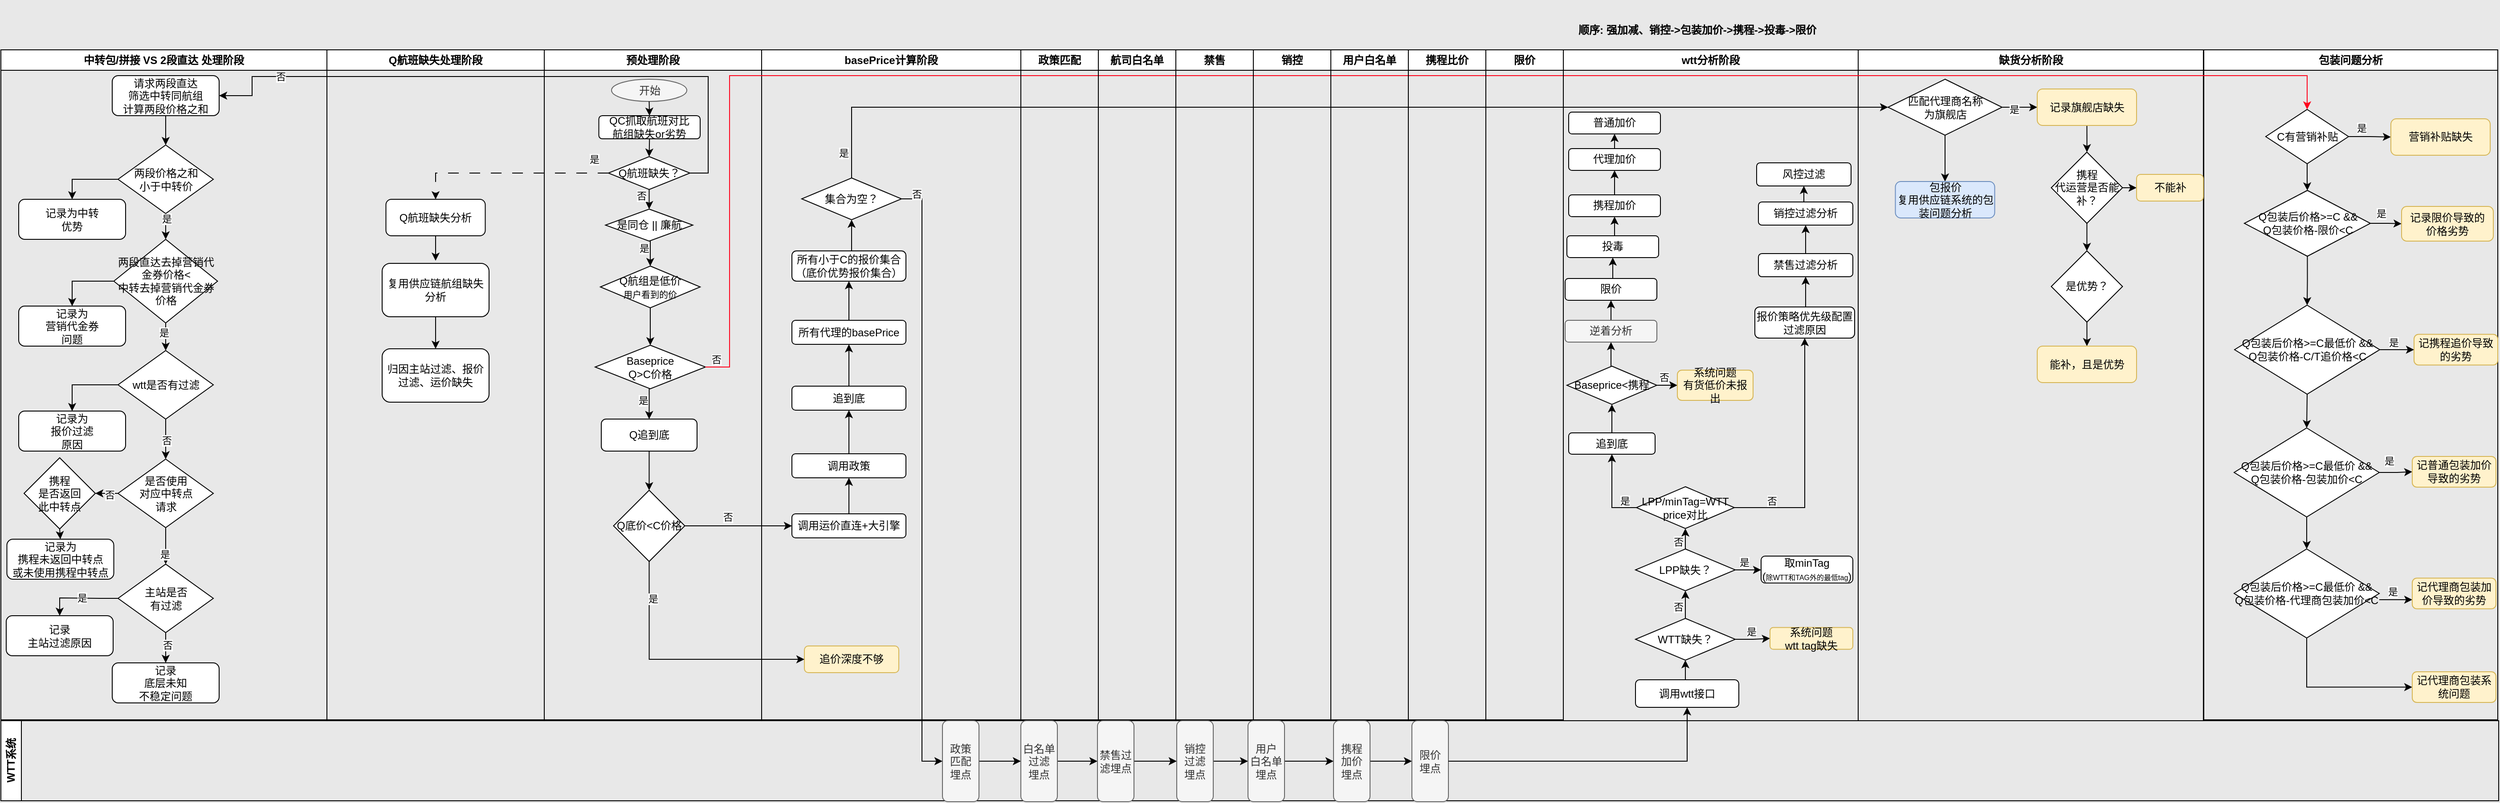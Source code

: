 <mxfile version="23.1.8" type="github">
  <diagram name="第 1 页" id="u_vAOpGsMa_A65YqHHI3">
    <mxGraphModel dx="5928" dy="-3078" grid="0" gridSize="10" guides="1" tooltips="1" connect="1" arrows="1" fold="1" page="0" pageScale="1" pageWidth="827" pageHeight="1169" background="#e8e8e8" math="0" shadow="0">
      <root>
        <mxCell id="0" />
        <mxCell id="1" parent="0" />
        <mxCell id="nK9u0oX0gmOxHQUqsbgI-1" value="预处理阶段" style="swimlane;whiteSpace=wrap;html=1;" parent="1" vertex="1">
          <mxGeometry x="-3075" y="4275" width="244" height="753" as="geometry">
            <mxRectangle x="-806" y="3841" width="95" height="26" as="alternateBounds" />
          </mxGeometry>
        </mxCell>
        <mxCell id="nK9u0oX0gmOxHQUqsbgI-2" style="edgeStyle=orthogonalEdgeStyle;rounded=0;orthogonalLoop=1;jettySize=auto;html=1;exitX=0.5;exitY=1;exitDx=0;exitDy=0;entryX=0.5;entryY=0;entryDx=0;entryDy=0;" parent="nK9u0oX0gmOxHQUqsbgI-1" source="nK9u0oX0gmOxHQUqsbgI-4" target="nK9u0oX0gmOxHQUqsbgI-15" edge="1">
          <mxGeometry relative="1" as="geometry" />
        </mxCell>
        <mxCell id="nK9u0oX0gmOxHQUqsbgI-3" value="是" style="edgeLabel;html=1;align=center;verticalAlign=middle;resizable=0;points=[];" parent="nK9u0oX0gmOxHQUqsbgI-2" vertex="1" connectable="0">
          <mxGeometry x="-0.194" y="1" relative="1" as="geometry">
            <mxPoint x="-8" as="offset" />
          </mxGeometry>
        </mxCell>
        <mxCell id="nK9u0oX0gmOxHQUqsbgI-4" value="Baseprice&lt;br&gt;Q&amp;gt;C价格" style="rhombus;whiteSpace=wrap;html=1;" parent="nK9u0oX0gmOxHQUqsbgI-1" vertex="1">
          <mxGeometry x="57.09" y="332" width="123.81" height="49" as="geometry" />
        </mxCell>
        <mxCell id="nK9u0oX0gmOxHQUqsbgI-5" value="Q底价&amp;lt;C价格" style="rhombus;whiteSpace=wrap;html=1;" parent="nK9u0oX0gmOxHQUqsbgI-1" vertex="1">
          <mxGeometry x="77.75" y="495" width="80" height="80" as="geometry" />
        </mxCell>
        <mxCell id="nK9u0oX0gmOxHQUqsbgI-6" style="edgeStyle=orthogonalEdgeStyle;rounded=0;orthogonalLoop=1;jettySize=auto;html=1;exitX=0.5;exitY=1;exitDx=0;exitDy=0;" parent="nK9u0oX0gmOxHQUqsbgI-1" source="nK9u0oX0gmOxHQUqsbgI-7" target="nK9u0oX0gmOxHQUqsbgI-4" edge="1">
          <mxGeometry relative="1" as="geometry" />
        </mxCell>
        <mxCell id="nK9u0oX0gmOxHQUqsbgI-7" value="Q航组是低价&lt;br&gt;&lt;font style=&quot;font-size: 10px;&quot;&gt;用户看到的价&lt;/font&gt;" style="rhombus;whiteSpace=wrap;html=1;" parent="nK9u0oX0gmOxHQUqsbgI-1" vertex="1">
          <mxGeometry x="63" y="243" width="112" height="47" as="geometry" />
        </mxCell>
        <mxCell id="nK9u0oX0gmOxHQUqsbgI-10" style="edgeStyle=orthogonalEdgeStyle;rounded=0;orthogonalLoop=1;jettySize=auto;html=1;exitX=0.5;exitY=1;exitDx=0;exitDy=0;entryX=0.5;entryY=0;entryDx=0;entryDy=0;" parent="nK9u0oX0gmOxHQUqsbgI-1" source="nK9u0oX0gmOxHQUqsbgI-11" target="nK9u0oX0gmOxHQUqsbgI-7" edge="1">
          <mxGeometry relative="1" as="geometry" />
        </mxCell>
        <mxCell id="N4iluqh-uy1iXuRI0d6J-40" value="是" style="edgeLabel;html=1;align=center;verticalAlign=middle;resizable=0;points=[];" parent="nK9u0oX0gmOxHQUqsbgI-10" vertex="1" connectable="0">
          <mxGeometry x="-0.068" relative="1" as="geometry">
            <mxPoint x="-7" y="-5" as="offset" />
          </mxGeometry>
        </mxCell>
        <mxCell id="nK9u0oX0gmOxHQUqsbgI-11" value="是同仓 || 廉航" style="rhombus;whiteSpace=wrap;html=1;" parent="nK9u0oX0gmOxHQUqsbgI-1" vertex="1">
          <mxGeometry x="68.75" y="179" width="98" height="36" as="geometry" />
        </mxCell>
        <mxCell id="nK9u0oX0gmOxHQUqsbgI-12" value="开始" style="ellipse;whiteSpace=wrap;html=1;fillColor=#f5f5f5;fontColor=#333333;strokeColor=#666666;" parent="nK9u0oX0gmOxHQUqsbgI-1" vertex="1">
          <mxGeometry x="75.5" y="33" width="84.5" height="25" as="geometry" />
        </mxCell>
        <mxCell id="nK9u0oX0gmOxHQUqsbgI-14" style="edgeStyle=orthogonalEdgeStyle;rounded=0;orthogonalLoop=1;jettySize=auto;html=1;exitX=0.5;exitY=1;exitDx=0;exitDy=0;entryX=0.5;entryY=0;entryDx=0;entryDy=0;" parent="nK9u0oX0gmOxHQUqsbgI-1" source="nK9u0oX0gmOxHQUqsbgI-15" target="nK9u0oX0gmOxHQUqsbgI-5" edge="1">
          <mxGeometry relative="1" as="geometry" />
        </mxCell>
        <mxCell id="nK9u0oX0gmOxHQUqsbgI-15" value="Q追到底" style="rounded=1;whiteSpace=wrap;html=1;" parent="nK9u0oX0gmOxHQUqsbgI-1" vertex="1">
          <mxGeometry x="64" y="415" width="107.5" height="36" as="geometry" />
        </mxCell>
        <mxCell id="N4iluqh-uy1iXuRI0d6J-34" style="edgeStyle=orthogonalEdgeStyle;rounded=0;orthogonalLoop=1;jettySize=auto;html=1;exitX=0.5;exitY=1;exitDx=0;exitDy=0;entryX=0.5;entryY=0;entryDx=0;entryDy=0;" parent="nK9u0oX0gmOxHQUqsbgI-1" source="N4iluqh-uy1iXuRI0d6J-31" target="nK9u0oX0gmOxHQUqsbgI-11" edge="1">
          <mxGeometry relative="1" as="geometry" />
        </mxCell>
        <mxCell id="N4iluqh-uy1iXuRI0d6J-38" value="否" style="edgeLabel;html=1;align=center;verticalAlign=middle;resizable=0;points=[];" parent="N4iluqh-uy1iXuRI0d6J-34" vertex="1" connectable="0">
          <mxGeometry x="-0.26" y="1" relative="1" as="geometry">
            <mxPoint x="-10" y="-1" as="offset" />
          </mxGeometry>
        </mxCell>
        <mxCell id="N4iluqh-uy1iXuRI0d6J-31" value="Q航班缺失？" style="rhombus;whiteSpace=wrap;html=1;" parent="nK9u0oX0gmOxHQUqsbgI-1" vertex="1">
          <mxGeometry x="72" y="120" width="91.5" height="37" as="geometry" />
        </mxCell>
        <mxCell id="N4iluqh-uy1iXuRI0d6J-37" style="edgeStyle=orthogonalEdgeStyle;rounded=0;orthogonalLoop=1;jettySize=auto;html=1;exitX=0.5;exitY=1;exitDx=0;exitDy=0;entryX=0.5;entryY=0;entryDx=0;entryDy=0;" parent="nK9u0oX0gmOxHQUqsbgI-1" source="nK9u0oX0gmOxHQUqsbgI-9" target="N4iluqh-uy1iXuRI0d6J-31" edge="1">
          <mxGeometry relative="1" as="geometry" />
        </mxCell>
        <mxCell id="nK9u0oX0gmOxHQUqsbgI-9" value="QC抓取航班对比&lt;br&gt;航组缺失or劣势" style="rounded=1;whiteSpace=wrap;html=1;" parent="nK9u0oX0gmOxHQUqsbgI-1" vertex="1">
          <mxGeometry x="61.25" y="74" width="113.75" height="26" as="geometry" />
        </mxCell>
        <mxCell id="nK9u0oX0gmOxHQUqsbgI-13" style="edgeStyle=orthogonalEdgeStyle;rounded=0;orthogonalLoop=1;jettySize=auto;html=1;exitX=0.5;exitY=1;exitDx=0;exitDy=0;entryX=0.5;entryY=0;entryDx=0;entryDy=0;" parent="nK9u0oX0gmOxHQUqsbgI-1" source="nK9u0oX0gmOxHQUqsbgI-12" target="nK9u0oX0gmOxHQUqsbgI-9" edge="1">
          <mxGeometry relative="1" as="geometry" />
        </mxCell>
        <mxCell id="nK9u0oX0gmOxHQUqsbgI-16" value="basePrice计算阶段" style="swimlane;whiteSpace=wrap;html=1;startSize=23;" parent="1" vertex="1">
          <mxGeometry x="-2831" y="4275" width="291" height="753" as="geometry" />
        </mxCell>
        <mxCell id="nK9u0oX0gmOxHQUqsbgI-78" value="追价深度不够" style="rounded=1;whiteSpace=wrap;html=1;fillColor=#fff2cc;strokeColor=#d6b656;" parent="nK9u0oX0gmOxHQUqsbgI-16" vertex="1">
          <mxGeometry x="48" y="670" width="106" height="30" as="geometry" />
        </mxCell>
        <mxCell id="Fc1ScWfCSrpP2nkaMIbw-6" style="edgeStyle=orthogonalEdgeStyle;rounded=0;orthogonalLoop=1;jettySize=auto;html=1;exitX=0.5;exitY=0;exitDx=0;exitDy=0;entryX=0.5;entryY=1;entryDx=0;entryDy=0;" parent="nK9u0oX0gmOxHQUqsbgI-16" source="Fc1ScWfCSrpP2nkaMIbw-1" target="Fc1ScWfCSrpP2nkaMIbw-5" edge="1">
          <mxGeometry relative="1" as="geometry" />
        </mxCell>
        <mxCell id="Fc1ScWfCSrpP2nkaMIbw-1" value="调用运价直连+大引擎" style="rounded=1;whiteSpace=wrap;html=1;" parent="nK9u0oX0gmOxHQUqsbgI-16" vertex="1">
          <mxGeometry x="34" y="521.5" width="128" height="27" as="geometry" />
        </mxCell>
        <mxCell id="Fc1ScWfCSrpP2nkaMIbw-8" style="edgeStyle=orthogonalEdgeStyle;rounded=0;orthogonalLoop=1;jettySize=auto;html=1;exitX=0.5;exitY=0;exitDx=0;exitDy=0;entryX=0.5;entryY=1;entryDx=0;entryDy=0;" parent="nK9u0oX0gmOxHQUqsbgI-16" source="Fc1ScWfCSrpP2nkaMIbw-5" target="Fc1ScWfCSrpP2nkaMIbw-7" edge="1">
          <mxGeometry relative="1" as="geometry" />
        </mxCell>
        <mxCell id="Fc1ScWfCSrpP2nkaMIbw-5" value="调用政策" style="rounded=1;whiteSpace=wrap;html=1;" parent="nK9u0oX0gmOxHQUqsbgI-16" vertex="1">
          <mxGeometry x="34" y="454" width="128" height="27" as="geometry" />
        </mxCell>
        <mxCell id="Fc1ScWfCSrpP2nkaMIbw-21" style="edgeStyle=orthogonalEdgeStyle;rounded=0;orthogonalLoop=1;jettySize=auto;html=1;exitX=0.5;exitY=0;exitDx=0;exitDy=0;entryX=0.5;entryY=1;entryDx=0;entryDy=0;" parent="nK9u0oX0gmOxHQUqsbgI-16" source="Fc1ScWfCSrpP2nkaMIbw-7" target="Fc1ScWfCSrpP2nkaMIbw-20" edge="1">
          <mxGeometry relative="1" as="geometry" />
        </mxCell>
        <mxCell id="Fc1ScWfCSrpP2nkaMIbw-7" value="追到底" style="rounded=1;whiteSpace=wrap;html=1;" parent="nK9u0oX0gmOxHQUqsbgI-16" vertex="1">
          <mxGeometry x="34" y="378" width="128" height="27" as="geometry" />
        </mxCell>
        <mxCell id="Fc1ScWfCSrpP2nkaMIbw-23" style="edgeStyle=orthogonalEdgeStyle;rounded=0;orthogonalLoop=1;jettySize=auto;html=1;exitX=0.5;exitY=0;exitDx=0;exitDy=0;entryX=0.5;entryY=1;entryDx=0;entryDy=0;" parent="nK9u0oX0gmOxHQUqsbgI-16" source="Fc1ScWfCSrpP2nkaMIbw-20" target="Fc1ScWfCSrpP2nkaMIbw-22" edge="1">
          <mxGeometry relative="1" as="geometry" />
        </mxCell>
        <mxCell id="Fc1ScWfCSrpP2nkaMIbw-20" value="所有代理的basePrice" style="rounded=1;whiteSpace=wrap;html=1;" parent="nK9u0oX0gmOxHQUqsbgI-16" vertex="1">
          <mxGeometry x="34" y="304" width="128" height="27" as="geometry" />
        </mxCell>
        <mxCell id="Fc1ScWfCSrpP2nkaMIbw-25" style="edgeStyle=orthogonalEdgeStyle;rounded=0;orthogonalLoop=1;jettySize=auto;html=1;exitX=0.5;exitY=0;exitDx=0;exitDy=0;entryX=0.5;entryY=1;entryDx=0;entryDy=0;" parent="nK9u0oX0gmOxHQUqsbgI-16" source="Fc1ScWfCSrpP2nkaMIbw-22" target="Fc1ScWfCSrpP2nkaMIbw-24" edge="1">
          <mxGeometry relative="1" as="geometry" />
        </mxCell>
        <mxCell id="Fc1ScWfCSrpP2nkaMIbw-22" value="所有小于C的报价集合&lt;br&gt;（底价优势报价集合）" style="rounded=1;whiteSpace=wrap;html=1;" parent="nK9u0oX0gmOxHQUqsbgI-16" vertex="1">
          <mxGeometry x="34" y="226" width="128" height="34" as="geometry" />
        </mxCell>
        <mxCell id="Fc1ScWfCSrpP2nkaMIbw-24" value="集合为空？" style="rhombus;whiteSpace=wrap;html=1;" parent="nK9u0oX0gmOxHQUqsbgI-16" vertex="1">
          <mxGeometry x="45" y="144" width="112" height="47" as="geometry" />
        </mxCell>
        <mxCell id="nK9u0oX0gmOxHQUqsbgI-34" value="包装问题分析" style="swimlane;whiteSpace=wrap;html=1;startSize=23;" parent="1" vertex="1">
          <mxGeometry x="-1212" y="4275" width="330" height="753" as="geometry" />
        </mxCell>
        <mxCell id="nK9u0oX0gmOxHQUqsbgI-37" style="edgeStyle=orthogonalEdgeStyle;rounded=0;orthogonalLoop=1;jettySize=auto;html=1;exitX=1;exitY=0.5;exitDx=0;exitDy=0;" parent="nK9u0oX0gmOxHQUqsbgI-34" source="nK9u0oX0gmOxHQUqsbgI-39" target="nK9u0oX0gmOxHQUqsbgI-40" edge="1">
          <mxGeometry relative="1" as="geometry" />
        </mxCell>
        <mxCell id="CMpfSC7A6ncqSUkJLKif-98" value="是" style="edgeLabel;html=1;align=center;verticalAlign=middle;resizable=0;points=[];" connectable="0" vertex="1" parent="nK9u0oX0gmOxHQUqsbgI-37">
          <mxGeometry x="-0.705" y="-1" relative="1" as="geometry">
            <mxPoint x="7" y="-11" as="offset" />
          </mxGeometry>
        </mxCell>
        <mxCell id="nK9u0oX0gmOxHQUqsbgI-38" style="edgeStyle=orthogonalEdgeStyle;rounded=0;orthogonalLoop=1;jettySize=auto;html=1;exitX=0.5;exitY=1;exitDx=0;exitDy=0;" parent="nK9u0oX0gmOxHQUqsbgI-34" source="nK9u0oX0gmOxHQUqsbgI-39" target="nK9u0oX0gmOxHQUqsbgI-43" edge="1">
          <mxGeometry relative="1" as="geometry" />
        </mxCell>
        <mxCell id="nK9u0oX0gmOxHQUqsbgI-39" value="C有营销补贴" style="rhombus;whiteSpace=wrap;html=1;" parent="nK9u0oX0gmOxHQUqsbgI-34" vertex="1">
          <mxGeometry x="69.5" y="67" width="93" height="61" as="geometry" />
        </mxCell>
        <mxCell id="nK9u0oX0gmOxHQUqsbgI-40" value="营销补贴缺失" style="rounded=1;whiteSpace=wrap;html=1;fillColor=#fff2cc;strokeColor=#d6b656;" parent="nK9u0oX0gmOxHQUqsbgI-34" vertex="1">
          <mxGeometry x="210" y="77.5" width="111.5" height="41" as="geometry" />
        </mxCell>
        <mxCell id="nK9u0oX0gmOxHQUqsbgI-41" style="edgeStyle=orthogonalEdgeStyle;rounded=0;orthogonalLoop=1;jettySize=auto;html=1;exitX=1;exitY=0.5;exitDx=0;exitDy=0;" parent="nK9u0oX0gmOxHQUqsbgI-34" source="nK9u0oX0gmOxHQUqsbgI-43" target="nK9u0oX0gmOxHQUqsbgI-44" edge="1">
          <mxGeometry relative="1" as="geometry" />
        </mxCell>
        <mxCell id="CMpfSC7A6ncqSUkJLKif-99" value="是" style="edgeLabel;html=1;align=center;verticalAlign=middle;resizable=0;points=[];" connectable="0" vertex="1" parent="nK9u0oX0gmOxHQUqsbgI-41">
          <mxGeometry x="-0.193" y="2" relative="1" as="geometry">
            <mxPoint x="-3" y="-9" as="offset" />
          </mxGeometry>
        </mxCell>
        <mxCell id="nK9u0oX0gmOxHQUqsbgI-42" style="edgeStyle=orthogonalEdgeStyle;rounded=0;orthogonalLoop=1;jettySize=auto;html=1;exitX=0.5;exitY=1;exitDx=0;exitDy=0;" parent="nK9u0oX0gmOxHQUqsbgI-34" source="nK9u0oX0gmOxHQUqsbgI-43" target="nK9u0oX0gmOxHQUqsbgI-47" edge="1">
          <mxGeometry relative="1" as="geometry" />
        </mxCell>
        <mxCell id="nK9u0oX0gmOxHQUqsbgI-43" value="Q包装后价格&amp;gt;=C &amp;amp;&amp;amp;&lt;br&gt;Q包装价格-限价&amp;lt;C" style="rhombus;whiteSpace=wrap;html=1;" parent="nK9u0oX0gmOxHQUqsbgI-34" vertex="1">
          <mxGeometry x="45.5" y="158" width="141.5" height="74" as="geometry" />
        </mxCell>
        <mxCell id="nK9u0oX0gmOxHQUqsbgI-44" value="记录限价导致的&lt;br&gt;价格劣势" style="rounded=1;whiteSpace=wrap;html=1;fillColor=#fff2cc;strokeColor=#d6b656;" parent="nK9u0oX0gmOxHQUqsbgI-34" vertex="1">
          <mxGeometry x="222" y="176" width="103" height="39" as="geometry" />
        </mxCell>
        <mxCell id="nK9u0oX0gmOxHQUqsbgI-45" value="记携程追价导致&lt;br&gt;的劣势" style="rounded=1;whiteSpace=wrap;html=1;fillColor=#fff2cc;strokeColor=#d6b656;" parent="nK9u0oX0gmOxHQUqsbgI-34" vertex="1">
          <mxGeometry x="236" y="319.75" width="94" height="34.5" as="geometry" />
        </mxCell>
        <mxCell id="CMpfSC7A6ncqSUkJLKif-97" style="edgeStyle=orthogonalEdgeStyle;rounded=0;orthogonalLoop=1;jettySize=auto;html=1;exitX=1;exitY=0.5;exitDx=0;exitDy=0;entryX=0;entryY=0.5;entryDx=0;entryDy=0;" edge="1" parent="nK9u0oX0gmOxHQUqsbgI-34" source="nK9u0oX0gmOxHQUqsbgI-47" target="nK9u0oX0gmOxHQUqsbgI-45">
          <mxGeometry relative="1" as="geometry" />
        </mxCell>
        <mxCell id="CMpfSC7A6ncqSUkJLKif-100" value="是" style="edgeLabel;html=1;align=center;verticalAlign=middle;resizable=0;points=[];" connectable="0" vertex="1" parent="CMpfSC7A6ncqSUkJLKif-97">
          <mxGeometry x="-0.209" y="1" relative="1" as="geometry">
            <mxPoint y="-7" as="offset" />
          </mxGeometry>
        </mxCell>
        <mxCell id="CMpfSC7A6ncqSUkJLKif-104" style="edgeStyle=orthogonalEdgeStyle;rounded=0;orthogonalLoop=1;jettySize=auto;html=1;exitX=0.5;exitY=1;exitDx=0;exitDy=0;entryX=0.5;entryY=0;entryDx=0;entryDy=0;" edge="1" parent="nK9u0oX0gmOxHQUqsbgI-34" source="nK9u0oX0gmOxHQUqsbgI-47" target="CMpfSC7A6ncqSUkJLKif-101">
          <mxGeometry relative="1" as="geometry" />
        </mxCell>
        <mxCell id="nK9u0oX0gmOxHQUqsbgI-47" value="Q包装后价格&amp;gt;=C最低价 &amp;amp;&amp;amp;&lt;br&gt;Q包装价格-C/T追价格&amp;lt;C" style="rhombus;whiteSpace=wrap;html=1;" parent="nK9u0oX0gmOxHQUqsbgI-34" vertex="1">
          <mxGeometry x="34.5" y="287" width="163" height="100" as="geometry" />
        </mxCell>
        <mxCell id="CMpfSC7A6ncqSUkJLKif-103" style="edgeStyle=orthogonalEdgeStyle;rounded=0;orthogonalLoop=1;jettySize=auto;html=1;exitX=1;exitY=0.5;exitDx=0;exitDy=0;" edge="1" parent="nK9u0oX0gmOxHQUqsbgI-34" source="CMpfSC7A6ncqSUkJLKif-101" target="CMpfSC7A6ncqSUkJLKif-102">
          <mxGeometry relative="1" as="geometry" />
        </mxCell>
        <mxCell id="CMpfSC7A6ncqSUkJLKif-109" style="edgeStyle=orthogonalEdgeStyle;rounded=0;orthogonalLoop=1;jettySize=auto;html=1;exitX=0.5;exitY=1;exitDx=0;exitDy=0;entryX=0.5;entryY=0;entryDx=0;entryDy=0;" edge="1" parent="nK9u0oX0gmOxHQUqsbgI-34" source="CMpfSC7A6ncqSUkJLKif-101" target="CMpfSC7A6ncqSUkJLKif-105">
          <mxGeometry relative="1" as="geometry" />
        </mxCell>
        <mxCell id="CMpfSC7A6ncqSUkJLKif-101" value="Q包装后价格&amp;gt;=C最低价 &amp;amp;&amp;amp;&lt;br&gt;Q包装价格-包装加价&amp;lt;C" style="rhombus;whiteSpace=wrap;html=1;" vertex="1" parent="nK9u0oX0gmOxHQUqsbgI-34">
          <mxGeometry x="34" y="425" width="163" height="100" as="geometry" />
        </mxCell>
        <mxCell id="CMpfSC7A6ncqSUkJLKif-102" value="记普通包装加价导致的劣势" style="rounded=1;whiteSpace=wrap;html=1;fillColor=#fff2cc;strokeColor=#d6b656;" vertex="1" parent="nK9u0oX0gmOxHQUqsbgI-34">
          <mxGeometry x="234" y="457" width="94" height="34.5" as="geometry" />
        </mxCell>
        <mxCell id="CMpfSC7A6ncqSUkJLKif-107" style="edgeStyle=orthogonalEdgeStyle;rounded=0;orthogonalLoop=1;jettySize=auto;html=1;exitX=1;exitY=0.5;exitDx=0;exitDy=0;" edge="1" parent="nK9u0oX0gmOxHQUqsbgI-34">
          <mxGeometry relative="1" as="geometry">
            <mxPoint x="197" y="618" as="sourcePoint" />
            <mxPoint x="234" y="618.067" as="targetPoint" />
          </mxGeometry>
        </mxCell>
        <mxCell id="CMpfSC7A6ncqSUkJLKif-112" value="是" style="edgeLabel;html=1;align=center;verticalAlign=middle;resizable=0;points=[];" connectable="0" vertex="1" parent="CMpfSC7A6ncqSUkJLKif-107">
          <mxGeometry x="-0.389" y="1" relative="1" as="geometry">
            <mxPoint x="3" y="-8" as="offset" />
          </mxGeometry>
        </mxCell>
        <mxCell id="CMpfSC7A6ncqSUkJLKif-115" value="是" style="edgeLabel;html=1;align=center;verticalAlign=middle;resizable=0;points=[];" connectable="0" vertex="1" parent="CMpfSC7A6ncqSUkJLKif-107">
          <mxGeometry x="-0.389" y="1" relative="1" as="geometry">
            <mxPoint x="-1" y="-155" as="offset" />
          </mxGeometry>
        </mxCell>
        <mxCell id="CMpfSC7A6ncqSUkJLKif-111" style="edgeStyle=orthogonalEdgeStyle;rounded=0;orthogonalLoop=1;jettySize=auto;html=1;exitX=0.5;exitY=1;exitDx=0;exitDy=0;entryX=0;entryY=0.5;entryDx=0;entryDy=0;" edge="1" parent="nK9u0oX0gmOxHQUqsbgI-34" source="CMpfSC7A6ncqSUkJLKif-105" target="CMpfSC7A6ncqSUkJLKif-110">
          <mxGeometry relative="1" as="geometry" />
        </mxCell>
        <mxCell id="CMpfSC7A6ncqSUkJLKif-105" value="Q包装后价格&amp;gt;=C最低价 &amp;amp;&amp;amp;&lt;br&gt;Q包装价格-代理商包装加价&amp;lt;C" style="rhombus;whiteSpace=wrap;html=1;" vertex="1" parent="nK9u0oX0gmOxHQUqsbgI-34">
          <mxGeometry x="34" y="561" width="163" height="100" as="geometry" />
        </mxCell>
        <mxCell id="CMpfSC7A6ncqSUkJLKif-106" value="记代理商包装加价导致的劣势" style="rounded=1;whiteSpace=wrap;html=1;fillColor=#fff2cc;strokeColor=#d6b656;" vertex="1" parent="nK9u0oX0gmOxHQUqsbgI-34">
          <mxGeometry x="234" y="593.75" width="94" height="34.5" as="geometry" />
        </mxCell>
        <mxCell id="CMpfSC7A6ncqSUkJLKif-110" value="记代理商包装系统问题" style="rounded=1;whiteSpace=wrap;html=1;fillColor=#fff2cc;strokeColor=#d6b656;" vertex="1" parent="nK9u0oX0gmOxHQUqsbgI-34">
          <mxGeometry x="234" y="699" width="94" height="34.5" as="geometry" />
        </mxCell>
        <mxCell id="nK9u0oX0gmOxHQUqsbgI-50" value="缺货分析阶段" style="swimlane;whiteSpace=wrap;html=1;startSize=23;" parent="1" vertex="1">
          <mxGeometry x="-1600" y="4275" width="387.5" height="754" as="geometry" />
        </mxCell>
        <mxCell id="CMpfSC7A6ncqSUkJLKif-67" style="edgeStyle=orthogonalEdgeStyle;rounded=0;orthogonalLoop=1;jettySize=auto;html=1;exitX=1;exitY=0.5;exitDx=0;exitDy=0;entryX=0;entryY=0.5;entryDx=0;entryDy=0;" edge="1" parent="nK9u0oX0gmOxHQUqsbgI-50" source="Fc1ScWfCSrpP2nkaMIbw-38" target="CMpfSC7A6ncqSUkJLKif-66">
          <mxGeometry relative="1" as="geometry" />
        </mxCell>
        <mxCell id="CMpfSC7A6ncqSUkJLKif-68" value="是" style="edgeLabel;html=1;align=center;verticalAlign=middle;resizable=0;points=[];" connectable="0" vertex="1" parent="CMpfSC7A6ncqSUkJLKif-67">
          <mxGeometry x="-0.326" y="-2" relative="1" as="geometry">
            <mxPoint as="offset" />
          </mxGeometry>
        </mxCell>
        <mxCell id="CMpfSC7A6ncqSUkJLKif-75" style="edgeStyle=orthogonalEdgeStyle;rounded=0;orthogonalLoop=1;jettySize=auto;html=1;exitX=0.5;exitY=1;exitDx=0;exitDy=0;entryX=0.5;entryY=0;entryDx=0;entryDy=0;" edge="1" parent="nK9u0oX0gmOxHQUqsbgI-50" source="Fc1ScWfCSrpP2nkaMIbw-38" target="CMpfSC7A6ncqSUkJLKif-74">
          <mxGeometry relative="1" as="geometry" />
        </mxCell>
        <mxCell id="Fc1ScWfCSrpP2nkaMIbw-38" value="匹配代理商名称&lt;br&gt;为旗舰店" style="rhombus;whiteSpace=wrap;html=1;" parent="nK9u0oX0gmOxHQUqsbgI-50" vertex="1">
          <mxGeometry x="33.5" y="33" width="128" height="63" as="geometry" />
        </mxCell>
        <mxCell id="CMpfSC7A6ncqSUkJLKif-77" style="edgeStyle=orthogonalEdgeStyle;rounded=0;orthogonalLoop=1;jettySize=auto;html=1;exitX=0.5;exitY=1;exitDx=0;exitDy=0;" edge="1" parent="nK9u0oX0gmOxHQUqsbgI-50" source="CMpfSC7A6ncqSUkJLKif-66" target="CMpfSC7A6ncqSUkJLKif-76">
          <mxGeometry relative="1" as="geometry" />
        </mxCell>
        <mxCell id="CMpfSC7A6ncqSUkJLKif-66" value="记录旗舰店缺失" style="rounded=1;whiteSpace=wrap;html=1;fillColor=#fff2cc;strokeColor=#d6b656;" vertex="1" parent="nK9u0oX0gmOxHQUqsbgI-50">
          <mxGeometry x="201" y="44" width="111.5" height="41" as="geometry" />
        </mxCell>
        <mxCell id="CMpfSC7A6ncqSUkJLKif-74" value="包报价&lt;br&gt;复用供应链系统的包装问题分析" style="rounded=1;whiteSpace=wrap;html=1;fillColor=#dae8fc;strokeColor=#6c8ebf;" vertex="1" parent="nK9u0oX0gmOxHQUqsbgI-50">
          <mxGeometry x="41.75" y="148" width="111.5" height="41" as="geometry" />
        </mxCell>
        <mxCell id="CMpfSC7A6ncqSUkJLKif-80" style="edgeStyle=orthogonalEdgeStyle;rounded=0;orthogonalLoop=1;jettySize=auto;html=1;exitX=0.5;exitY=1;exitDx=0;exitDy=0;entryX=0.5;entryY=0;entryDx=0;entryDy=0;" edge="1" parent="nK9u0oX0gmOxHQUqsbgI-50" source="CMpfSC7A6ncqSUkJLKif-76" target="CMpfSC7A6ncqSUkJLKif-79">
          <mxGeometry relative="1" as="geometry" />
        </mxCell>
        <mxCell id="CMpfSC7A6ncqSUkJLKif-95" style="edgeStyle=orthogonalEdgeStyle;rounded=0;orthogonalLoop=1;jettySize=auto;html=1;exitX=1;exitY=0.5;exitDx=0;exitDy=0;entryX=0;entryY=0.5;entryDx=0;entryDy=0;" edge="1" parent="nK9u0oX0gmOxHQUqsbgI-50" source="CMpfSC7A6ncqSUkJLKif-76" target="CMpfSC7A6ncqSUkJLKif-94">
          <mxGeometry relative="1" as="geometry" />
        </mxCell>
        <mxCell id="CMpfSC7A6ncqSUkJLKif-76" value="携程&lt;br&gt;代运营是否能补？" style="rhombus;whiteSpace=wrap;html=1;" vertex="1" parent="nK9u0oX0gmOxHQUqsbgI-50">
          <mxGeometry x="216.75" y="115" width="80" height="80" as="geometry" />
        </mxCell>
        <mxCell id="CMpfSC7A6ncqSUkJLKif-93" style="edgeStyle=orthogonalEdgeStyle;rounded=0;orthogonalLoop=1;jettySize=auto;html=1;exitX=0.5;exitY=1;exitDx=0;exitDy=0;" edge="1" parent="nK9u0oX0gmOxHQUqsbgI-50" source="CMpfSC7A6ncqSUkJLKif-79" target="CMpfSC7A6ncqSUkJLKif-92">
          <mxGeometry relative="1" as="geometry" />
        </mxCell>
        <mxCell id="CMpfSC7A6ncqSUkJLKif-79" value="是优势？" style="rhombus;whiteSpace=wrap;html=1;" vertex="1" parent="nK9u0oX0gmOxHQUqsbgI-50">
          <mxGeometry x="216.75" y="226" width="80" height="80" as="geometry" />
        </mxCell>
        <mxCell id="CMpfSC7A6ncqSUkJLKif-92" value="能补，且是优势" style="rounded=1;whiteSpace=wrap;html=1;fillColor=#fff2cc;strokeColor=#d6b656;" vertex="1" parent="nK9u0oX0gmOxHQUqsbgI-50">
          <mxGeometry x="201" y="333" width="111.5" height="41" as="geometry" />
        </mxCell>
        <mxCell id="CMpfSC7A6ncqSUkJLKif-94" value="不能补" style="rounded=1;whiteSpace=wrap;html=1;fillColor=#fff2cc;strokeColor=#d6b656;" vertex="1" parent="nK9u0oX0gmOxHQUqsbgI-50">
          <mxGeometry x="312.5" y="140" width="75" height="30" as="geometry" />
        </mxCell>
        <mxCell id="nK9u0oX0gmOxHQUqsbgI-74" value="wtt分析阶段" style="swimlane;whiteSpace=wrap;html=1;startSize=23;" parent="1" vertex="1">
          <mxGeometry x="-1931" y="4275" width="331" height="754" as="geometry" />
        </mxCell>
        <mxCell id="Fc1ScWfCSrpP2nkaMIbw-84" style="edgeStyle=orthogonalEdgeStyle;rounded=0;orthogonalLoop=1;jettySize=auto;html=1;exitX=0.5;exitY=0;exitDx=0;exitDy=0;entryX=0.5;entryY=1;entryDx=0;entryDy=0;" parent="nK9u0oX0gmOxHQUqsbgI-74" source="Fc1ScWfCSrpP2nkaMIbw-26" target="Fc1ScWfCSrpP2nkaMIbw-78" edge="1">
          <mxGeometry relative="1" as="geometry" />
        </mxCell>
        <mxCell id="Fc1ScWfCSrpP2nkaMIbw-26" value="调用wtt接口" style="rounded=1;whiteSpace=wrap;html=1;" parent="nK9u0oX0gmOxHQUqsbgI-74" vertex="1">
          <mxGeometry x="81" y="708" width="116" height="31" as="geometry" />
        </mxCell>
        <mxCell id="Fc1ScWfCSrpP2nkaMIbw-86" style="edgeStyle=orthogonalEdgeStyle;rounded=0;orthogonalLoop=1;jettySize=auto;html=1;exitX=1;exitY=0.5;exitDx=0;exitDy=0;" parent="nK9u0oX0gmOxHQUqsbgI-74" source="Fc1ScWfCSrpP2nkaMIbw-78" target="Fc1ScWfCSrpP2nkaMIbw-85" edge="1">
          <mxGeometry relative="1" as="geometry" />
        </mxCell>
        <mxCell id="Fc1ScWfCSrpP2nkaMIbw-87" value="是" style="edgeLabel;html=1;align=center;verticalAlign=middle;resizable=0;points=[];" parent="Fc1ScWfCSrpP2nkaMIbw-86" vertex="1" connectable="0">
          <mxGeometry x="-0.088" y="-1" relative="1" as="geometry">
            <mxPoint y="-10" as="offset" />
          </mxGeometry>
        </mxCell>
        <mxCell id="Fc1ScWfCSrpP2nkaMIbw-90" style="edgeStyle=orthogonalEdgeStyle;rounded=0;orthogonalLoop=1;jettySize=auto;html=1;exitX=0.5;exitY=0;exitDx=0;exitDy=0;entryX=0.5;entryY=1;entryDx=0;entryDy=0;" parent="nK9u0oX0gmOxHQUqsbgI-74" source="Fc1ScWfCSrpP2nkaMIbw-78" target="Fc1ScWfCSrpP2nkaMIbw-89" edge="1">
          <mxGeometry relative="1" as="geometry" />
        </mxCell>
        <mxCell id="Fc1ScWfCSrpP2nkaMIbw-92" value="否" style="edgeLabel;html=1;align=center;verticalAlign=middle;resizable=0;points=[];" parent="Fc1ScWfCSrpP2nkaMIbw-90" vertex="1" connectable="0">
          <mxGeometry x="-0.161" relative="1" as="geometry">
            <mxPoint x="-8" as="offset" />
          </mxGeometry>
        </mxCell>
        <mxCell id="Fc1ScWfCSrpP2nkaMIbw-78" value="WTT缺失？" style="rhombus;whiteSpace=wrap;html=1;" parent="nK9u0oX0gmOxHQUqsbgI-74" vertex="1">
          <mxGeometry x="81" y="639" width="112" height="47" as="geometry" />
        </mxCell>
        <mxCell id="Fc1ScWfCSrpP2nkaMIbw-85" value="系统问题&lt;br&gt;wtt tag缺失" style="rounded=1;whiteSpace=wrap;html=1;fillColor=#fff2cc;strokeColor=#d6b656;" parent="nK9u0oX0gmOxHQUqsbgI-74" vertex="1">
          <mxGeometry x="232" y="649.25" width="93" height="24.5" as="geometry" />
        </mxCell>
        <mxCell id="Fc1ScWfCSrpP2nkaMIbw-100" style="edgeStyle=orthogonalEdgeStyle;rounded=0;orthogonalLoop=1;jettySize=auto;html=1;exitX=1;exitY=0.5;exitDx=0;exitDy=0;entryX=0;entryY=0.5;entryDx=0;entryDy=0;" parent="nK9u0oX0gmOxHQUqsbgI-74" source="Fc1ScWfCSrpP2nkaMIbw-89" target="Fc1ScWfCSrpP2nkaMIbw-93" edge="1">
          <mxGeometry relative="1" as="geometry" />
        </mxCell>
        <mxCell id="Fc1ScWfCSrpP2nkaMIbw-102" value="是" style="edgeLabel;html=1;align=center;verticalAlign=middle;resizable=0;points=[];" parent="Fc1ScWfCSrpP2nkaMIbw-100" vertex="1" connectable="0">
          <mxGeometry x="-0.514" y="3" relative="1" as="geometry">
            <mxPoint x="3" y="-6" as="offset" />
          </mxGeometry>
        </mxCell>
        <mxCell id="Fc1ScWfCSrpP2nkaMIbw-105" style="edgeStyle=orthogonalEdgeStyle;rounded=0;orthogonalLoop=1;jettySize=auto;html=1;exitX=0.5;exitY=0;exitDx=0;exitDy=0;" parent="nK9u0oX0gmOxHQUqsbgI-74" source="Fc1ScWfCSrpP2nkaMIbw-89" target="Fc1ScWfCSrpP2nkaMIbw-104" edge="1">
          <mxGeometry relative="1" as="geometry" />
        </mxCell>
        <mxCell id="Fc1ScWfCSrpP2nkaMIbw-106" value="否" style="edgeLabel;html=1;align=center;verticalAlign=middle;resizable=0;points=[];" parent="Fc1ScWfCSrpP2nkaMIbw-105" vertex="1" connectable="0">
          <mxGeometry x="-0.719" relative="1" as="geometry">
            <mxPoint x="-8" as="offset" />
          </mxGeometry>
        </mxCell>
        <mxCell id="Fc1ScWfCSrpP2nkaMIbw-89" value="LPP缺失？" style="rhombus;whiteSpace=wrap;html=1;" parent="nK9u0oX0gmOxHQUqsbgI-74" vertex="1">
          <mxGeometry x="81" y="561" width="112" height="47" as="geometry" />
        </mxCell>
        <mxCell id="Fc1ScWfCSrpP2nkaMIbw-93" value="取minTag&lt;br&gt;(&lt;font style=&quot;font-size: 8px;&quot;&gt;除WTT和TAG外的最低tag&lt;/font&gt;)" style="rounded=1;whiteSpace=wrap;html=1;" parent="nK9u0oX0gmOxHQUqsbgI-74" vertex="1">
          <mxGeometry x="222" y="569" width="103" height="30.25" as="geometry" />
        </mxCell>
        <mxCell id="Fc1ScWfCSrpP2nkaMIbw-108" style="edgeStyle=orthogonalEdgeStyle;rounded=0;orthogonalLoop=1;jettySize=auto;html=1;exitX=0;exitY=0.5;exitDx=0;exitDy=0;entryX=0.5;entryY=1;entryDx=0;entryDy=0;" parent="nK9u0oX0gmOxHQUqsbgI-74" source="Fc1ScWfCSrpP2nkaMIbw-104" target="Fc1ScWfCSrpP2nkaMIbw-107" edge="1">
          <mxGeometry relative="1" as="geometry" />
        </mxCell>
        <mxCell id="Fc1ScWfCSrpP2nkaMIbw-109" value="是" style="edgeLabel;html=1;align=center;verticalAlign=middle;resizable=0;points=[];" parent="Fc1ScWfCSrpP2nkaMIbw-108" vertex="1" connectable="0">
          <mxGeometry x="-0.703" y="3" relative="1" as="geometry">
            <mxPoint y="-11" as="offset" />
          </mxGeometry>
        </mxCell>
        <mxCell id="Fc1ScWfCSrpP2nkaMIbw-111" style="edgeStyle=orthogonalEdgeStyle;rounded=0;orthogonalLoop=1;jettySize=auto;html=1;exitX=1;exitY=0.5;exitDx=0;exitDy=0;entryX=0.5;entryY=1;entryDx=0;entryDy=0;" parent="nK9u0oX0gmOxHQUqsbgI-74" source="Fc1ScWfCSrpP2nkaMIbw-104" target="Fc1ScWfCSrpP2nkaMIbw-110" edge="1">
          <mxGeometry relative="1" as="geometry" />
        </mxCell>
        <mxCell id="Fc1ScWfCSrpP2nkaMIbw-112" value="否" style="edgeLabel;html=1;align=center;verticalAlign=middle;resizable=0;points=[];" parent="Fc1ScWfCSrpP2nkaMIbw-111" vertex="1" connectable="0">
          <mxGeometry x="-0.665" relative="1" as="geometry">
            <mxPoint x="-3" y="-8" as="offset" />
          </mxGeometry>
        </mxCell>
        <mxCell id="Fc1ScWfCSrpP2nkaMIbw-104" value="LPP/minTag=WTT&lt;br&gt;price对比" style="rhombus;whiteSpace=wrap;html=1;" parent="nK9u0oX0gmOxHQUqsbgI-74" vertex="1">
          <mxGeometry x="82" y="491" width="110" height="47" as="geometry" />
        </mxCell>
        <mxCell id="Fc1ScWfCSrpP2nkaMIbw-118" style="edgeStyle=orthogonalEdgeStyle;rounded=0;orthogonalLoop=1;jettySize=auto;html=1;exitX=0.5;exitY=0;exitDx=0;exitDy=0;entryX=0.5;entryY=1;entryDx=0;entryDy=0;" parent="nK9u0oX0gmOxHQUqsbgI-74" source="Fc1ScWfCSrpP2nkaMIbw-107" target="Fc1ScWfCSrpP2nkaMIbw-117" edge="1">
          <mxGeometry relative="1" as="geometry" />
        </mxCell>
        <mxCell id="Fc1ScWfCSrpP2nkaMIbw-107" value="追到底" style="rounded=1;whiteSpace=wrap;html=1;" parent="nK9u0oX0gmOxHQUqsbgI-74" vertex="1">
          <mxGeometry x="6" y="430.5" width="97" height="24" as="geometry" />
        </mxCell>
        <mxCell id="Fc1ScWfCSrpP2nkaMIbw-114" style="edgeStyle=orthogonalEdgeStyle;rounded=0;orthogonalLoop=1;jettySize=auto;html=1;exitX=0.5;exitY=0;exitDx=0;exitDy=0;entryX=0.5;entryY=1;entryDx=0;entryDy=0;" parent="nK9u0oX0gmOxHQUqsbgI-74" source="Fc1ScWfCSrpP2nkaMIbw-110" target="Fc1ScWfCSrpP2nkaMIbw-113" edge="1">
          <mxGeometry relative="1" as="geometry" />
        </mxCell>
        <mxCell id="Fc1ScWfCSrpP2nkaMIbw-110" value="报价策略优先级配置&lt;br&gt;过滤原因" style="rounded=1;whiteSpace=wrap;html=1;" parent="nK9u0oX0gmOxHQUqsbgI-74" vertex="1">
          <mxGeometry x="215" y="289" width="112" height="35" as="geometry" />
        </mxCell>
        <mxCell id="Fc1ScWfCSrpP2nkaMIbw-116" style="edgeStyle=orthogonalEdgeStyle;rounded=0;orthogonalLoop=1;jettySize=auto;html=1;exitX=0.5;exitY=0;exitDx=0;exitDy=0;" parent="nK9u0oX0gmOxHQUqsbgI-74" source="Fc1ScWfCSrpP2nkaMIbw-113" target="Fc1ScWfCSrpP2nkaMIbw-115" edge="1">
          <mxGeometry relative="1" as="geometry" />
        </mxCell>
        <mxCell id="Fc1ScWfCSrpP2nkaMIbw-113" value="禁售过滤分析" style="rounded=1;whiteSpace=wrap;html=1;" parent="nK9u0oX0gmOxHQUqsbgI-74" vertex="1">
          <mxGeometry x="219" y="229" width="106" height="26" as="geometry" />
        </mxCell>
        <mxCell id="CMpfSC7A6ncqSUkJLKif-63" style="edgeStyle=orthogonalEdgeStyle;rounded=0;orthogonalLoop=1;jettySize=auto;html=1;exitX=0.5;exitY=0;exitDx=0;exitDy=0;entryX=0.5;entryY=1;entryDx=0;entryDy=0;" parent="nK9u0oX0gmOxHQUqsbgI-74" source="Fc1ScWfCSrpP2nkaMIbw-115" target="CMpfSC7A6ncqSUkJLKif-62" edge="1">
          <mxGeometry relative="1" as="geometry" />
        </mxCell>
        <mxCell id="Fc1ScWfCSrpP2nkaMIbw-115" value="销控过滤分析" style="rounded=1;whiteSpace=wrap;html=1;" parent="nK9u0oX0gmOxHQUqsbgI-74" vertex="1">
          <mxGeometry x="219" y="171" width="106" height="26" as="geometry" />
        </mxCell>
        <mxCell id="CMpfSC7A6ncqSUkJLKif-4" style="edgeStyle=orthogonalEdgeStyle;rounded=0;orthogonalLoop=1;jettySize=auto;html=1;exitX=1;exitY=0.5;exitDx=0;exitDy=0;" parent="nK9u0oX0gmOxHQUqsbgI-74" source="Fc1ScWfCSrpP2nkaMIbw-117" target="CMpfSC7A6ncqSUkJLKif-3" edge="1">
          <mxGeometry relative="1" as="geometry" />
        </mxCell>
        <mxCell id="CMpfSC7A6ncqSUkJLKif-5" value="否" style="edgeLabel;html=1;align=center;verticalAlign=middle;resizable=0;points=[];" parent="CMpfSC7A6ncqSUkJLKif-4" vertex="1" connectable="0">
          <mxGeometry x="0.46" relative="1" as="geometry">
            <mxPoint y="-9" as="offset" />
          </mxGeometry>
        </mxCell>
        <mxCell id="CMpfSC7A6ncqSUkJLKif-7" style="edgeStyle=orthogonalEdgeStyle;rounded=0;orthogonalLoop=1;jettySize=auto;html=1;exitX=0.5;exitY=0;exitDx=0;exitDy=0;entryX=0.5;entryY=1;entryDx=0;entryDy=0;" parent="nK9u0oX0gmOxHQUqsbgI-74" source="Fc1ScWfCSrpP2nkaMIbw-117" target="CMpfSC7A6ncqSUkJLKif-6" edge="1">
          <mxGeometry relative="1" as="geometry" />
        </mxCell>
        <mxCell id="Fc1ScWfCSrpP2nkaMIbw-117" value="Baseprice&amp;lt;携程" style="rhombus;whiteSpace=wrap;html=1;" parent="nK9u0oX0gmOxHQUqsbgI-74" vertex="1">
          <mxGeometry x="4" y="355.5" width="101" height="43" as="geometry" />
        </mxCell>
        <mxCell id="CMpfSC7A6ncqSUkJLKif-3" value="系统问题&lt;br&gt;有货低价未报出" style="rounded=1;whiteSpace=wrap;html=1;fillColor=#fff2cc;strokeColor=#d6b656;" parent="nK9u0oX0gmOxHQUqsbgI-74" vertex="1">
          <mxGeometry x="128" y="360" width="85" height="34" as="geometry" />
        </mxCell>
        <mxCell id="CMpfSC7A6ncqSUkJLKif-9" style="edgeStyle=orthogonalEdgeStyle;rounded=0;orthogonalLoop=1;jettySize=auto;html=1;exitX=0.5;exitY=0;exitDx=0;exitDy=0;entryX=0.5;entryY=1;entryDx=0;entryDy=0;" parent="nK9u0oX0gmOxHQUqsbgI-74" source="CMpfSC7A6ncqSUkJLKif-6" target="CMpfSC7A6ncqSUkJLKif-8" edge="1">
          <mxGeometry relative="1" as="geometry" />
        </mxCell>
        <mxCell id="CMpfSC7A6ncqSUkJLKif-6" value="逆着分析" style="rounded=1;whiteSpace=wrap;html=1;fillColor=#f5f5f5;fontColor=#333333;strokeColor=#666666;" parent="nK9u0oX0gmOxHQUqsbgI-74" vertex="1">
          <mxGeometry x="2" y="304" width="103" height="24.5" as="geometry" />
        </mxCell>
        <mxCell id="CMpfSC7A6ncqSUkJLKif-15" style="edgeStyle=orthogonalEdgeStyle;rounded=0;orthogonalLoop=1;jettySize=auto;html=1;exitX=0.5;exitY=0;exitDx=0;exitDy=0;entryX=0.5;entryY=1;entryDx=0;entryDy=0;" parent="nK9u0oX0gmOxHQUqsbgI-74" source="CMpfSC7A6ncqSUkJLKif-8" target="CMpfSC7A6ncqSUkJLKif-11" edge="1">
          <mxGeometry relative="1" as="geometry" />
        </mxCell>
        <mxCell id="CMpfSC7A6ncqSUkJLKif-8" value="限价" style="rounded=1;whiteSpace=wrap;html=1;" parent="nK9u0oX0gmOxHQUqsbgI-74" vertex="1">
          <mxGeometry x="2" y="257" width="103" height="24.5" as="geometry" />
        </mxCell>
        <mxCell id="CMpfSC7A6ncqSUkJLKif-16" style="edgeStyle=orthogonalEdgeStyle;rounded=0;orthogonalLoop=1;jettySize=auto;html=1;exitX=0.5;exitY=0;exitDx=0;exitDy=0;entryX=0.5;entryY=1;entryDx=0;entryDy=0;" parent="nK9u0oX0gmOxHQUqsbgI-74" source="CMpfSC7A6ncqSUkJLKif-11" target="CMpfSC7A6ncqSUkJLKif-12" edge="1">
          <mxGeometry relative="1" as="geometry" />
        </mxCell>
        <mxCell id="CMpfSC7A6ncqSUkJLKif-11" value="投毒" style="rounded=1;whiteSpace=wrap;html=1;" parent="nK9u0oX0gmOxHQUqsbgI-74" vertex="1">
          <mxGeometry x="4" y="209" width="103" height="24.5" as="geometry" />
        </mxCell>
        <mxCell id="CMpfSC7A6ncqSUkJLKif-17" style="edgeStyle=orthogonalEdgeStyle;rounded=0;orthogonalLoop=1;jettySize=auto;html=1;exitX=0.5;exitY=0;exitDx=0;exitDy=0;" parent="nK9u0oX0gmOxHQUqsbgI-74" source="CMpfSC7A6ncqSUkJLKif-12" target="CMpfSC7A6ncqSUkJLKif-13" edge="1">
          <mxGeometry relative="1" as="geometry" />
        </mxCell>
        <mxCell id="CMpfSC7A6ncqSUkJLKif-12" value="携程加价" style="rounded=1;whiteSpace=wrap;html=1;" parent="nK9u0oX0gmOxHQUqsbgI-74" vertex="1">
          <mxGeometry x="6" y="163" width="103" height="24.5" as="geometry" />
        </mxCell>
        <mxCell id="CMpfSC7A6ncqSUkJLKif-18" style="edgeStyle=orthogonalEdgeStyle;rounded=0;orthogonalLoop=1;jettySize=auto;html=1;exitX=0.5;exitY=0;exitDx=0;exitDy=0;entryX=0.5;entryY=1;entryDx=0;entryDy=0;" parent="nK9u0oX0gmOxHQUqsbgI-74" source="CMpfSC7A6ncqSUkJLKif-13" target="CMpfSC7A6ncqSUkJLKif-14" edge="1">
          <mxGeometry relative="1" as="geometry" />
        </mxCell>
        <mxCell id="CMpfSC7A6ncqSUkJLKif-13" value="代理加价" style="rounded=1;whiteSpace=wrap;html=1;" parent="nK9u0oX0gmOxHQUqsbgI-74" vertex="1">
          <mxGeometry x="6" y="111" width="103" height="24.5" as="geometry" />
        </mxCell>
        <mxCell id="CMpfSC7A6ncqSUkJLKif-14" value="普通加价" style="rounded=1;whiteSpace=wrap;html=1;" parent="nK9u0oX0gmOxHQUqsbgI-74" vertex="1">
          <mxGeometry x="6" y="70" width="103" height="24.5" as="geometry" />
        </mxCell>
        <mxCell id="CMpfSC7A6ncqSUkJLKif-62" value="风控过滤" style="rounded=1;whiteSpace=wrap;html=1;" parent="nK9u0oX0gmOxHQUqsbgI-74" vertex="1">
          <mxGeometry x="217" y="127" width="106" height="26" as="geometry" />
        </mxCell>
        <mxCell id="nK9u0oX0gmOxHQUqsbgI-79" style="edgeStyle=orthogonalEdgeStyle;rounded=0;orthogonalLoop=1;jettySize=auto;html=1;exitX=1;exitY=0.5;exitDx=0;exitDy=0;entryX=0;entryY=0.5;entryDx=0;entryDy=0;" parent="1" source="nK9u0oX0gmOxHQUqsbgI-5" target="Fc1ScWfCSrpP2nkaMIbw-1" edge="1">
          <mxGeometry relative="1" as="geometry">
            <mxPoint x="-2812" y="4811.5" as="targetPoint" />
          </mxGeometry>
        </mxCell>
        <mxCell id="nK9u0oX0gmOxHQUqsbgI-80" value="否" style="edgeLabel;html=1;align=center;verticalAlign=middle;resizable=0;points=[];" parent="nK9u0oX0gmOxHQUqsbgI-79" vertex="1" connectable="0">
          <mxGeometry x="-0.838" y="-1" relative="1" as="geometry">
            <mxPoint x="38" y="-11" as="offset" />
          </mxGeometry>
        </mxCell>
        <mxCell id="nK9u0oX0gmOxHQUqsbgI-81" style="edgeStyle=orthogonalEdgeStyle;rounded=0;orthogonalLoop=1;jettySize=auto;html=1;exitX=0.5;exitY=1;exitDx=0;exitDy=0;entryX=0;entryY=0.5;entryDx=0;entryDy=0;" parent="1" source="nK9u0oX0gmOxHQUqsbgI-5" target="nK9u0oX0gmOxHQUqsbgI-78" edge="1">
          <mxGeometry relative="1" as="geometry" />
        </mxCell>
        <mxCell id="nK9u0oX0gmOxHQUqsbgI-82" value="是" style="edgeLabel;html=1;align=center;verticalAlign=middle;resizable=0;points=[];" parent="nK9u0oX0gmOxHQUqsbgI-81" vertex="1" connectable="0">
          <mxGeometry x="-0.707" y="4" relative="1" as="geometry">
            <mxPoint as="offset" />
          </mxGeometry>
        </mxCell>
        <mxCell id="N4iluqh-uy1iXuRI0d6J-1" value="Q航班缺失处理阶段" style="swimlane;whiteSpace=wrap;html=1;" parent="1" vertex="1">
          <mxGeometry x="-3319" y="4275" width="244" height="753" as="geometry">
            <mxRectangle x="-806" y="3841" width="95" height="26" as="alternateBounds" />
          </mxGeometry>
        </mxCell>
        <mxCell id="N4iluqh-uy1iXuRI0d6J-47" style="edgeStyle=orthogonalEdgeStyle;rounded=0;orthogonalLoop=1;jettySize=auto;html=1;exitX=0.5;exitY=1;exitDx=0;exitDy=0;entryX=0.5;entryY=0;entryDx=0;entryDy=0;" parent="N4iluqh-uy1iXuRI0d6J-1" source="N4iluqh-uy1iXuRI0d6J-9" edge="1">
          <mxGeometry relative="1" as="geometry">
            <mxPoint x="122" y="237" as="targetPoint" />
          </mxGeometry>
        </mxCell>
        <mxCell id="N4iluqh-uy1iXuRI0d6J-9" value="Q航班缺失分析" style="rounded=1;whiteSpace=wrap;html=1;" parent="N4iluqh-uy1iXuRI0d6J-1" vertex="1">
          <mxGeometry x="66.25" y="168" width="111.5" height="41" as="geometry" />
        </mxCell>
        <mxCell id="NFIxAgn1HAOQ7gQhV86t-3" style="edgeStyle=orthogonalEdgeStyle;rounded=0;orthogonalLoop=1;jettySize=auto;html=1;exitX=0.5;exitY=1;exitDx=0;exitDy=0;entryX=0.5;entryY=0;entryDx=0;entryDy=0;" parent="N4iluqh-uy1iXuRI0d6J-1" source="NFIxAgn1HAOQ7gQhV86t-1" target="NFIxAgn1HAOQ7gQhV86t-2" edge="1">
          <mxGeometry relative="1" as="geometry" />
        </mxCell>
        <mxCell id="NFIxAgn1HAOQ7gQhV86t-1" value="复用供应链航组缺失分析" style="rounded=1;whiteSpace=wrap;html=1;" parent="N4iluqh-uy1iXuRI0d6J-1" vertex="1">
          <mxGeometry x="62" y="240" width="120" height="60" as="geometry" />
        </mxCell>
        <mxCell id="NFIxAgn1HAOQ7gQhV86t-2" value="归因主站过滤、报价过滤、运价缺失" style="rounded=1;whiteSpace=wrap;html=1;" parent="N4iluqh-uy1iXuRI0d6J-1" vertex="1">
          <mxGeometry x="62" y="336" width="120" height="60" as="geometry" />
        </mxCell>
        <mxCell id="N4iluqh-uy1iXuRI0d6J-16" value="中转包/拼接 VS 2段直达 处理阶段" style="swimlane;whiteSpace=wrap;html=1;" parent="1" vertex="1">
          <mxGeometry x="-3685" y="4275" width="366" height="753" as="geometry">
            <mxRectangle x="-806" y="3841" width="95" height="26" as="alternateBounds" />
          </mxGeometry>
        </mxCell>
        <mxCell id="DPQBxedkMOmaip7nHWvz-6" style="edgeStyle=orthogonalEdgeStyle;rounded=0;orthogonalLoop=1;jettySize=auto;html=1;exitX=0.5;exitY=1;exitDx=0;exitDy=0;" edge="1" parent="N4iluqh-uy1iXuRI0d6J-16" source="DPQBxedkMOmaip7nHWvz-2" target="DPQBxedkMOmaip7nHWvz-5">
          <mxGeometry relative="1" as="geometry" />
        </mxCell>
        <mxCell id="DPQBxedkMOmaip7nHWvz-2" value="请求两段直达&lt;br&gt;筛选中转同航组&lt;br&gt;计算两段价格之和" style="rounded=1;whiteSpace=wrap;html=1;" vertex="1" parent="N4iluqh-uy1iXuRI0d6J-16">
          <mxGeometry x="125" y="29" width="120" height="45" as="geometry" />
        </mxCell>
        <mxCell id="DPQBxedkMOmaip7nHWvz-10" style="edgeStyle=orthogonalEdgeStyle;rounded=0;orthogonalLoop=1;jettySize=auto;html=1;exitX=0;exitY=0.5;exitDx=0;exitDy=0;entryX=0.5;entryY=0;entryDx=0;entryDy=0;" edge="1" parent="N4iluqh-uy1iXuRI0d6J-16" source="DPQBxedkMOmaip7nHWvz-5" target="DPQBxedkMOmaip7nHWvz-8">
          <mxGeometry relative="1" as="geometry" />
        </mxCell>
        <mxCell id="DPQBxedkMOmaip7nHWvz-24" style="edgeStyle=orthogonalEdgeStyle;rounded=0;orthogonalLoop=1;jettySize=auto;html=1;exitX=0.5;exitY=1;exitDx=0;exitDy=0;entryX=0.5;entryY=0;entryDx=0;entryDy=0;" edge="1" parent="N4iluqh-uy1iXuRI0d6J-16" source="DPQBxedkMOmaip7nHWvz-5" target="DPQBxedkMOmaip7nHWvz-7">
          <mxGeometry relative="1" as="geometry" />
        </mxCell>
        <mxCell id="DPQBxedkMOmaip7nHWvz-27" value="是" style="edgeLabel;html=1;align=center;verticalAlign=middle;resizable=0;points=[];" vertex="1" connectable="0" parent="DPQBxedkMOmaip7nHWvz-24">
          <mxGeometry x="-0.586" y="1" relative="1" as="geometry">
            <mxPoint as="offset" />
          </mxGeometry>
        </mxCell>
        <mxCell id="DPQBxedkMOmaip7nHWvz-5" value="两段价格之和&lt;br&gt;小于中转价" style="rhombus;whiteSpace=wrap;html=1;" vertex="1" parent="N4iluqh-uy1iXuRI0d6J-16">
          <mxGeometry x="131.5" y="107" width="107" height="77" as="geometry" />
        </mxCell>
        <mxCell id="DPQBxedkMOmaip7nHWvz-14" style="edgeStyle=orthogonalEdgeStyle;rounded=0;orthogonalLoop=1;jettySize=auto;html=1;exitX=0;exitY=0.5;exitDx=0;exitDy=0;entryX=0.5;entryY=0;entryDx=0;entryDy=0;" edge="1" parent="N4iluqh-uy1iXuRI0d6J-16" source="DPQBxedkMOmaip7nHWvz-7" target="DPQBxedkMOmaip7nHWvz-13">
          <mxGeometry relative="1" as="geometry" />
        </mxCell>
        <mxCell id="DPQBxedkMOmaip7nHWvz-26" style="edgeStyle=orthogonalEdgeStyle;rounded=0;orthogonalLoop=1;jettySize=auto;html=1;exitX=0.5;exitY=1;exitDx=0;exitDy=0;" edge="1" parent="N4iluqh-uy1iXuRI0d6J-16" source="DPQBxedkMOmaip7nHWvz-7" target="DPQBxedkMOmaip7nHWvz-15">
          <mxGeometry relative="1" as="geometry" />
        </mxCell>
        <mxCell id="DPQBxedkMOmaip7nHWvz-28" value="是" style="edgeLabel;html=1;align=center;verticalAlign=middle;resizable=0;points=[];" vertex="1" connectable="0" parent="DPQBxedkMOmaip7nHWvz-26">
          <mxGeometry x="-0.559" y="-2" relative="1" as="geometry">
            <mxPoint as="offset" />
          </mxGeometry>
        </mxCell>
        <mxCell id="DPQBxedkMOmaip7nHWvz-7" value="两段直达去掉营销代金券价格&amp;lt;&lt;br&gt;中转去掉营销代金券价格" style="rhombus;whiteSpace=wrap;html=1;" vertex="1" parent="N4iluqh-uy1iXuRI0d6J-16">
          <mxGeometry x="126.75" y="213" width="116.5" height="94" as="geometry" />
        </mxCell>
        <mxCell id="DPQBxedkMOmaip7nHWvz-8" value="记录为中转&lt;br&gt;优势" style="rounded=1;whiteSpace=wrap;html=1;" vertex="1" parent="N4iluqh-uy1iXuRI0d6J-16">
          <mxGeometry x="20" y="168" width="120" height="45" as="geometry" />
        </mxCell>
        <mxCell id="DPQBxedkMOmaip7nHWvz-13" value="记录为&lt;br&gt;营销代金券&lt;br&gt;问题" style="rounded=1;whiteSpace=wrap;html=1;" vertex="1" parent="N4iluqh-uy1iXuRI0d6J-16">
          <mxGeometry x="20" y="288" width="120" height="45" as="geometry" />
        </mxCell>
        <mxCell id="DPQBxedkMOmaip7nHWvz-20" style="edgeStyle=orthogonalEdgeStyle;rounded=0;orthogonalLoop=1;jettySize=auto;html=1;exitX=0;exitY=0.5;exitDx=0;exitDy=0;entryX=0.5;entryY=0;entryDx=0;entryDy=0;" edge="1" parent="N4iluqh-uy1iXuRI0d6J-16" source="DPQBxedkMOmaip7nHWvz-15" target="DPQBxedkMOmaip7nHWvz-19">
          <mxGeometry relative="1" as="geometry" />
        </mxCell>
        <mxCell id="DPQBxedkMOmaip7nHWvz-22" style="edgeStyle=orthogonalEdgeStyle;rounded=0;orthogonalLoop=1;jettySize=auto;html=1;exitX=0.5;exitY=1;exitDx=0;exitDy=0;entryX=0.5;entryY=0;entryDx=0;entryDy=0;" edge="1" parent="N4iluqh-uy1iXuRI0d6J-16" source="DPQBxedkMOmaip7nHWvz-15" target="DPQBxedkMOmaip7nHWvz-21">
          <mxGeometry relative="1" as="geometry" />
        </mxCell>
        <mxCell id="DPQBxedkMOmaip7nHWvz-29" value="否" style="edgeLabel;html=1;align=center;verticalAlign=middle;resizable=0;points=[];" vertex="1" connectable="0" parent="DPQBxedkMOmaip7nHWvz-22">
          <mxGeometry x="0.043" y="1" relative="1" as="geometry">
            <mxPoint as="offset" />
          </mxGeometry>
        </mxCell>
        <mxCell id="DPQBxedkMOmaip7nHWvz-15" value="wtt是否有过滤" style="rhombus;whiteSpace=wrap;html=1;" vertex="1" parent="N4iluqh-uy1iXuRI0d6J-16">
          <mxGeometry x="131.5" y="338" width="107" height="77" as="geometry" />
        </mxCell>
        <mxCell id="DPQBxedkMOmaip7nHWvz-19" value="记录为&lt;br&gt;报价过滤&lt;br&gt;原因" style="rounded=1;whiteSpace=wrap;html=1;" vertex="1" parent="N4iluqh-uy1iXuRI0d6J-16">
          <mxGeometry x="20" y="406" width="120" height="45" as="geometry" />
        </mxCell>
        <mxCell id="DPQBxedkMOmaip7nHWvz-32" style="edgeStyle=orthogonalEdgeStyle;rounded=0;orthogonalLoop=1;jettySize=auto;html=1;exitX=0;exitY=0.5;exitDx=0;exitDy=0;entryX=1;entryY=0.5;entryDx=0;entryDy=0;" edge="1" parent="N4iluqh-uy1iXuRI0d6J-16" source="DPQBxedkMOmaip7nHWvz-21" target="DPQBxedkMOmaip7nHWvz-30">
          <mxGeometry relative="1" as="geometry" />
        </mxCell>
        <mxCell id="DPQBxedkMOmaip7nHWvz-33" value="否" style="edgeLabel;html=1;align=center;verticalAlign=middle;resizable=0;points=[];" vertex="1" connectable="0" parent="DPQBxedkMOmaip7nHWvz-32">
          <mxGeometry x="-0.271" y="1" relative="1" as="geometry">
            <mxPoint as="offset" />
          </mxGeometry>
        </mxCell>
        <mxCell id="DPQBxedkMOmaip7nHWvz-37" style="edgeStyle=orthogonalEdgeStyle;rounded=0;orthogonalLoop=1;jettySize=auto;html=1;exitX=0.5;exitY=1;exitDx=0;exitDy=0;" edge="1" parent="N4iluqh-uy1iXuRI0d6J-16" source="DPQBxedkMOmaip7nHWvz-21" target="DPQBxedkMOmaip7nHWvz-36">
          <mxGeometry relative="1" as="geometry" />
        </mxCell>
        <mxCell id="DPQBxedkMOmaip7nHWvz-38" value="是" style="edgeLabel;html=1;align=center;verticalAlign=middle;resizable=0;points=[];" vertex="1" connectable="0" parent="DPQBxedkMOmaip7nHWvz-37">
          <mxGeometry x="0.435" y="-1" relative="1" as="geometry">
            <mxPoint as="offset" />
          </mxGeometry>
        </mxCell>
        <mxCell id="DPQBxedkMOmaip7nHWvz-21" value="是否使用&lt;br&gt;对应中转点&lt;br&gt;请求" style="rhombus;whiteSpace=wrap;html=1;" vertex="1" parent="N4iluqh-uy1iXuRI0d6J-16">
          <mxGeometry x="131.5" y="460" width="107" height="77" as="geometry" />
        </mxCell>
        <mxCell id="DPQBxedkMOmaip7nHWvz-35" style="edgeStyle=orthogonalEdgeStyle;rounded=0;orthogonalLoop=1;jettySize=auto;html=1;exitX=0.5;exitY=1;exitDx=0;exitDy=0;entryX=0.5;entryY=0;entryDx=0;entryDy=0;" edge="1" parent="N4iluqh-uy1iXuRI0d6J-16" source="DPQBxedkMOmaip7nHWvz-30" target="DPQBxedkMOmaip7nHWvz-34">
          <mxGeometry relative="1" as="geometry" />
        </mxCell>
        <mxCell id="DPQBxedkMOmaip7nHWvz-30" value="携程&lt;br&gt;是否返回&lt;br&gt;此中转点" style="rhombus;whiteSpace=wrap;html=1;" vertex="1" parent="N4iluqh-uy1iXuRI0d6J-16">
          <mxGeometry x="26" y="458.5" width="80" height="80" as="geometry" />
        </mxCell>
        <mxCell id="DPQBxedkMOmaip7nHWvz-34" value="记录为&lt;br&gt;携程未返回中转点&lt;br&gt;或未使用携程中转点" style="rounded=1;whiteSpace=wrap;html=1;" vertex="1" parent="N4iluqh-uy1iXuRI0d6J-16">
          <mxGeometry x="6.75" y="550" width="120" height="45" as="geometry" />
        </mxCell>
        <mxCell id="DPQBxedkMOmaip7nHWvz-40" style="edgeStyle=orthogonalEdgeStyle;rounded=0;orthogonalLoop=1;jettySize=auto;html=1;exitX=0;exitY=0.5;exitDx=0;exitDy=0;entryX=0.5;entryY=0;entryDx=0;entryDy=0;" edge="1" parent="N4iluqh-uy1iXuRI0d6J-16" source="DPQBxedkMOmaip7nHWvz-36" target="DPQBxedkMOmaip7nHWvz-39">
          <mxGeometry relative="1" as="geometry" />
        </mxCell>
        <mxCell id="DPQBxedkMOmaip7nHWvz-41" value="是" style="edgeLabel;html=1;align=center;verticalAlign=middle;resizable=0;points=[];" vertex="1" connectable="0" parent="DPQBxedkMOmaip7nHWvz-40">
          <mxGeometry x="-0.039" relative="1" as="geometry">
            <mxPoint as="offset" />
          </mxGeometry>
        </mxCell>
        <mxCell id="DPQBxedkMOmaip7nHWvz-43" style="edgeStyle=orthogonalEdgeStyle;rounded=0;orthogonalLoop=1;jettySize=auto;html=1;exitX=0.5;exitY=1;exitDx=0;exitDy=0;" edge="1" parent="N4iluqh-uy1iXuRI0d6J-16" source="DPQBxedkMOmaip7nHWvz-36" target="DPQBxedkMOmaip7nHWvz-42">
          <mxGeometry relative="1" as="geometry" />
        </mxCell>
        <mxCell id="DPQBxedkMOmaip7nHWvz-44" value="否" style="edgeLabel;html=1;align=center;verticalAlign=middle;resizable=0;points=[];" vertex="1" connectable="0" parent="DPQBxedkMOmaip7nHWvz-43">
          <mxGeometry x="-0.406" y="2" relative="1" as="geometry">
            <mxPoint as="offset" />
          </mxGeometry>
        </mxCell>
        <mxCell id="DPQBxedkMOmaip7nHWvz-36" value="主站是否&lt;br&gt;有过滤" style="rhombus;whiteSpace=wrap;html=1;" vertex="1" parent="N4iluqh-uy1iXuRI0d6J-16">
          <mxGeometry x="131.5" y="578" width="107" height="77" as="geometry" />
        </mxCell>
        <mxCell id="DPQBxedkMOmaip7nHWvz-39" value="记录&lt;br&gt;主站过滤原因" style="rounded=1;whiteSpace=wrap;html=1;" vertex="1" parent="N4iluqh-uy1iXuRI0d6J-16">
          <mxGeometry x="6" y="636" width="120" height="45" as="geometry" />
        </mxCell>
        <mxCell id="DPQBxedkMOmaip7nHWvz-42" value="记录&lt;br&gt;底层未知&lt;br&gt;不稳定问题" style="rounded=1;whiteSpace=wrap;html=1;" vertex="1" parent="N4iluqh-uy1iXuRI0d6J-16">
          <mxGeometry x="125" y="689" width="120" height="45" as="geometry" />
        </mxCell>
        <mxCell id="N4iluqh-uy1iXuRI0d6J-32" style="edgeStyle=orthogonalEdgeStyle;rounded=0;orthogonalLoop=1;jettySize=auto;html=1;exitX=0;exitY=0.5;exitDx=0;exitDy=0;dashed=1;dashPattern=12 12;entryX=0.5;entryY=0;entryDx=0;entryDy=0;" parent="1" source="N4iluqh-uy1iXuRI0d6J-31" target="N4iluqh-uy1iXuRI0d6J-9" edge="1">
          <mxGeometry relative="1" as="geometry" />
        </mxCell>
        <mxCell id="N4iluqh-uy1iXuRI0d6J-35" value="是" style="edgeLabel;html=1;align=center;verticalAlign=middle;resizable=0;points=[];" parent="N4iluqh-uy1iXuRI0d6J-32" vertex="1" connectable="0">
          <mxGeometry x="-0.851" y="-1" relative="1" as="geometry">
            <mxPoint y="-15" as="offset" />
          </mxGeometry>
        </mxCell>
        <mxCell id="Fc1ScWfCSrpP2nkaMIbw-2" style="edgeStyle=orthogonalEdgeStyle;rounded=0;orthogonalLoop=1;jettySize=auto;html=1;exitX=1;exitY=0.5;exitDx=0;exitDy=0;entryX=0.5;entryY=0;entryDx=0;entryDy=0;strokeColor=#FF031C;" parent="1" source="nK9u0oX0gmOxHQUqsbgI-4" target="nK9u0oX0gmOxHQUqsbgI-39" edge="1">
          <mxGeometry relative="1" as="geometry">
            <Array as="points">
              <mxPoint x="-2867" y="4631" />
              <mxPoint x="-2867" y="4304" />
              <mxPoint x="-1096" y="4304" />
            </Array>
            <mxPoint x="-1091" y="4381" as="targetPoint" />
          </mxGeometry>
        </mxCell>
        <mxCell id="Fc1ScWfCSrpP2nkaMIbw-3" value="否" style="edgeLabel;html=1;align=center;verticalAlign=middle;resizable=0;points=[];" parent="Fc1ScWfCSrpP2nkaMIbw-2" vertex="1" connectable="0">
          <mxGeometry x="-0.986" y="3" relative="1" as="geometry">
            <mxPoint x="-3" y="-6" as="offset" />
          </mxGeometry>
        </mxCell>
        <mxCell id="Fc1ScWfCSrpP2nkaMIbw-27" value="航司白名单" style="swimlane;whiteSpace=wrap;html=1;startSize=23;" parent="1" vertex="1">
          <mxGeometry x="-2453" y="4275" width="87" height="753" as="geometry" />
        </mxCell>
        <mxCell id="Fc1ScWfCSrpP2nkaMIbw-31" value="禁售" style="swimlane;whiteSpace=wrap;html=1;startSize=23;" parent="1" vertex="1">
          <mxGeometry x="-2366" y="4275" width="87" height="753" as="geometry" />
        </mxCell>
        <mxCell id="Fc1ScWfCSrpP2nkaMIbw-32" value="销控" style="swimlane;whiteSpace=wrap;html=1;startSize=23;" parent="1" vertex="1">
          <mxGeometry x="-2279" y="4275" width="87" height="753" as="geometry" />
        </mxCell>
        <mxCell id="Fc1ScWfCSrpP2nkaMIbw-33" value="用户白名单" style="swimlane;whiteSpace=wrap;html=1;startSize=23;" parent="1" vertex="1">
          <mxGeometry x="-2192" y="4275" width="87" height="753" as="geometry" />
        </mxCell>
        <mxCell id="Fc1ScWfCSrpP2nkaMIbw-34" value="携程比价" style="swimlane;whiteSpace=wrap;html=1;startSize=23;" parent="1" vertex="1">
          <mxGeometry x="-2105" y="4275" width="87" height="753" as="geometry" />
        </mxCell>
        <mxCell id="Fc1ScWfCSrpP2nkaMIbw-35" value="限价" style="swimlane;whiteSpace=wrap;html=1;startSize=23;" parent="1" vertex="1">
          <mxGeometry x="-2018" y="4275" width="87" height="753" as="geometry" />
        </mxCell>
        <mxCell id="Fc1ScWfCSrpP2nkaMIbw-36" value="政策匹配" style="swimlane;whiteSpace=wrap;html=1;startSize=23;" parent="1" vertex="1">
          <mxGeometry x="-2540" y="4275" width="87" height="753" as="geometry" />
        </mxCell>
        <mxCell id="Fc1ScWfCSrpP2nkaMIbw-42" value="WTT系统" style="swimlane;horizontal=0;whiteSpace=wrap;html=1;" parent="1" vertex="1">
          <mxGeometry x="-3685" y="5029" width="2804" height="90" as="geometry" />
        </mxCell>
        <mxCell id="Fc1ScWfCSrpP2nkaMIbw-66" style="edgeStyle=orthogonalEdgeStyle;rounded=0;orthogonalLoop=1;jettySize=auto;html=1;exitX=1;exitY=0.5;exitDx=0;exitDy=0;entryX=0;entryY=0.5;entryDx=0;entryDy=0;" parent="Fc1ScWfCSrpP2nkaMIbw-42" source="Fc1ScWfCSrpP2nkaMIbw-45" target="Fc1ScWfCSrpP2nkaMIbw-47" edge="1">
          <mxGeometry relative="1" as="geometry" />
        </mxCell>
        <mxCell id="Fc1ScWfCSrpP2nkaMIbw-45" value="政策&lt;br&gt;匹配&lt;br&gt;埋点" style="rounded=1;whiteSpace=wrap;html=1;fillColor=#f5f5f5;fontColor=#333333;strokeColor=#666666;" parent="Fc1ScWfCSrpP2nkaMIbw-42" vertex="1">
          <mxGeometry x="1057" width="41" height="91" as="geometry" />
        </mxCell>
        <mxCell id="Fc1ScWfCSrpP2nkaMIbw-67" style="edgeStyle=orthogonalEdgeStyle;rounded=0;orthogonalLoop=1;jettySize=auto;html=1;exitX=1;exitY=0.5;exitDx=0;exitDy=0;entryX=0;entryY=0.5;entryDx=0;entryDy=0;" parent="Fc1ScWfCSrpP2nkaMIbw-42" source="Fc1ScWfCSrpP2nkaMIbw-47" target="Fc1ScWfCSrpP2nkaMIbw-48" edge="1">
          <mxGeometry relative="1" as="geometry" />
        </mxCell>
        <mxCell id="Fc1ScWfCSrpP2nkaMIbw-47" value="白名单过滤&lt;br&gt;埋点" style="rounded=1;whiteSpace=wrap;html=1;fillColor=#f5f5f5;fontColor=#333333;strokeColor=#666666;" parent="Fc1ScWfCSrpP2nkaMIbw-42" vertex="1">
          <mxGeometry x="1145" width="41" height="91" as="geometry" />
        </mxCell>
        <mxCell id="Fc1ScWfCSrpP2nkaMIbw-68" style="edgeStyle=orthogonalEdgeStyle;rounded=0;orthogonalLoop=1;jettySize=auto;html=1;exitX=1;exitY=0.5;exitDx=0;exitDy=0;entryX=0;entryY=0.5;entryDx=0;entryDy=0;" parent="Fc1ScWfCSrpP2nkaMIbw-42" source="Fc1ScWfCSrpP2nkaMIbw-48" target="Fc1ScWfCSrpP2nkaMIbw-49" edge="1">
          <mxGeometry relative="1" as="geometry" />
        </mxCell>
        <mxCell id="Fc1ScWfCSrpP2nkaMIbw-48" value="禁售过滤埋点" style="rounded=1;whiteSpace=wrap;html=1;fillColor=#f5f5f5;fontColor=#333333;strokeColor=#666666;" parent="Fc1ScWfCSrpP2nkaMIbw-42" vertex="1">
          <mxGeometry x="1231" width="41" height="91" as="geometry" />
        </mxCell>
        <mxCell id="Fc1ScWfCSrpP2nkaMIbw-69" style="edgeStyle=orthogonalEdgeStyle;rounded=0;orthogonalLoop=1;jettySize=auto;html=1;exitX=1;exitY=0.5;exitDx=0;exitDy=0;entryX=0;entryY=0.5;entryDx=0;entryDy=0;" parent="Fc1ScWfCSrpP2nkaMIbw-42" source="Fc1ScWfCSrpP2nkaMIbw-49" target="Fc1ScWfCSrpP2nkaMIbw-55" edge="1">
          <mxGeometry relative="1" as="geometry" />
        </mxCell>
        <mxCell id="Fc1ScWfCSrpP2nkaMIbw-49" value="销控&lt;br&gt;过滤&lt;br&gt;埋点" style="rounded=1;whiteSpace=wrap;html=1;fillColor=#f5f5f5;fontColor=#333333;strokeColor=#666666;" parent="Fc1ScWfCSrpP2nkaMIbw-42" vertex="1">
          <mxGeometry x="1320" width="41" height="91" as="geometry" />
        </mxCell>
        <mxCell id="Fc1ScWfCSrpP2nkaMIbw-70" style="edgeStyle=orthogonalEdgeStyle;rounded=0;orthogonalLoop=1;jettySize=auto;html=1;exitX=1;exitY=0.5;exitDx=0;exitDy=0;entryX=0;entryY=0.5;entryDx=0;entryDy=0;" parent="Fc1ScWfCSrpP2nkaMIbw-42" source="Fc1ScWfCSrpP2nkaMIbw-55" target="Fc1ScWfCSrpP2nkaMIbw-56" edge="1">
          <mxGeometry relative="1" as="geometry" />
        </mxCell>
        <mxCell id="Fc1ScWfCSrpP2nkaMIbw-55" value="用户&lt;br&gt;白名单&lt;br&gt;埋点" style="rounded=1;whiteSpace=wrap;html=1;fillColor=#f5f5f5;fontColor=#333333;strokeColor=#666666;" parent="Fc1ScWfCSrpP2nkaMIbw-42" vertex="1">
          <mxGeometry x="1400" width="41" height="91" as="geometry" />
        </mxCell>
        <mxCell id="Fc1ScWfCSrpP2nkaMIbw-71" style="edgeStyle=orthogonalEdgeStyle;rounded=0;orthogonalLoop=1;jettySize=auto;html=1;exitX=1;exitY=0.5;exitDx=0;exitDy=0;entryX=0;entryY=0.5;entryDx=0;entryDy=0;" parent="Fc1ScWfCSrpP2nkaMIbw-42" source="Fc1ScWfCSrpP2nkaMIbw-56" target="Fc1ScWfCSrpP2nkaMIbw-57" edge="1">
          <mxGeometry relative="1" as="geometry" />
        </mxCell>
        <mxCell id="Fc1ScWfCSrpP2nkaMIbw-56" value="携程&lt;br&gt;加价&lt;br&gt;埋点" style="rounded=1;whiteSpace=wrap;html=1;fillColor=#f5f5f5;fontColor=#333333;strokeColor=#666666;" parent="Fc1ScWfCSrpP2nkaMIbw-42" vertex="1">
          <mxGeometry x="1496" width="41" height="91" as="geometry" />
        </mxCell>
        <mxCell id="Fc1ScWfCSrpP2nkaMIbw-57" value="限价&lt;br&gt;埋点" style="rounded=1;whiteSpace=wrap;html=1;fillColor=#f5f5f5;fontColor=#333333;strokeColor=#666666;" parent="Fc1ScWfCSrpP2nkaMIbw-42" vertex="1">
          <mxGeometry x="1584" width="41" height="91" as="geometry" />
        </mxCell>
        <mxCell id="Fc1ScWfCSrpP2nkaMIbw-72" style="edgeStyle=orthogonalEdgeStyle;rounded=0;orthogonalLoop=1;jettySize=auto;html=1;exitX=1;exitY=0.5;exitDx=0;exitDy=0;entryX=0;entryY=0.5;entryDx=0;entryDy=0;" parent="1" source="Fc1ScWfCSrpP2nkaMIbw-24" target="Fc1ScWfCSrpP2nkaMIbw-45" edge="1">
          <mxGeometry relative="1" as="geometry" />
        </mxCell>
        <mxCell id="Fc1ScWfCSrpP2nkaMIbw-73" value="否" style="edgeLabel;html=1;align=center;verticalAlign=middle;resizable=0;points=[];" parent="Fc1ScWfCSrpP2nkaMIbw-72" vertex="1" connectable="0">
          <mxGeometry x="-0.915" y="-2" relative="1" as="geometry">
            <mxPoint x="-4" y="-12" as="offset" />
          </mxGeometry>
        </mxCell>
        <mxCell id="Fc1ScWfCSrpP2nkaMIbw-75" style="edgeStyle=orthogonalEdgeStyle;rounded=0;orthogonalLoop=1;jettySize=auto;html=1;exitX=1;exitY=0.5;exitDx=0;exitDy=0;entryX=0.5;entryY=1;entryDx=0;entryDy=0;" parent="1" source="Fc1ScWfCSrpP2nkaMIbw-57" target="Fc1ScWfCSrpP2nkaMIbw-26" edge="1">
          <mxGeometry relative="1" as="geometry" />
        </mxCell>
        <mxCell id="CMpfSC7A6ncqSUkJLKif-10" value="&lt;h1&gt;&lt;font style=&quot;font-size: 12px;&quot;&gt;顺序: 强加减、销控-&amp;gt;包装加价-&amp;gt;携程-&amp;gt;投毒-&amp;gt;限价&lt;/font&gt;&lt;br&gt;&lt;/h1&gt;" style="text;html=1;spacing=5;spacingTop=-20;whiteSpace=wrap;overflow=hidden;rounded=0;" parent="1" vertex="1">
          <mxGeometry x="-1919" y="4229" width="291" height="41" as="geometry" />
        </mxCell>
        <mxCell id="DPQBxedkMOmaip7nHWvz-45" style="edgeStyle=orthogonalEdgeStyle;rounded=0;orthogonalLoop=1;jettySize=auto;html=1;exitX=1;exitY=0.5;exitDx=0;exitDy=0;entryX=1;entryY=0.5;entryDx=0;entryDy=0;" edge="1" parent="1" source="N4iluqh-uy1iXuRI0d6J-31" target="DPQBxedkMOmaip7nHWvz-2">
          <mxGeometry relative="1" as="geometry">
            <Array as="points">
              <mxPoint x="-2891" y="4414" />
              <mxPoint x="-2891" y="4305" />
              <mxPoint x="-3403" y="4305" />
              <mxPoint x="-3403" y="4327" />
            </Array>
          </mxGeometry>
        </mxCell>
        <mxCell id="DPQBxedkMOmaip7nHWvz-47" value="否" style="edgeLabel;html=1;align=center;verticalAlign=middle;resizable=0;points=[];" vertex="1" connectable="0" parent="DPQBxedkMOmaip7nHWvz-45">
          <mxGeometry x="0.741" relative="1" as="geometry">
            <mxPoint as="offset" />
          </mxGeometry>
        </mxCell>
        <mxCell id="CMpfSC7A6ncqSUkJLKif-64" style="edgeStyle=orthogonalEdgeStyle;rounded=0;orthogonalLoop=1;jettySize=auto;html=1;exitX=0.5;exitY=0;exitDx=0;exitDy=0;entryX=0;entryY=0.5;entryDx=0;entryDy=0;" edge="1" parent="1" source="Fc1ScWfCSrpP2nkaMIbw-24" target="Fc1ScWfCSrpP2nkaMIbw-38">
          <mxGeometry relative="1" as="geometry" />
        </mxCell>
        <mxCell id="CMpfSC7A6ncqSUkJLKif-65" value="是" style="edgeLabel;html=1;align=center;verticalAlign=middle;resizable=0;points=[];" connectable="0" vertex="1" parent="CMpfSC7A6ncqSUkJLKif-64">
          <mxGeometry x="-0.955" relative="1" as="geometry">
            <mxPoint x="-9" as="offset" />
          </mxGeometry>
        </mxCell>
      </root>
    </mxGraphModel>
  </diagram>
</mxfile>
